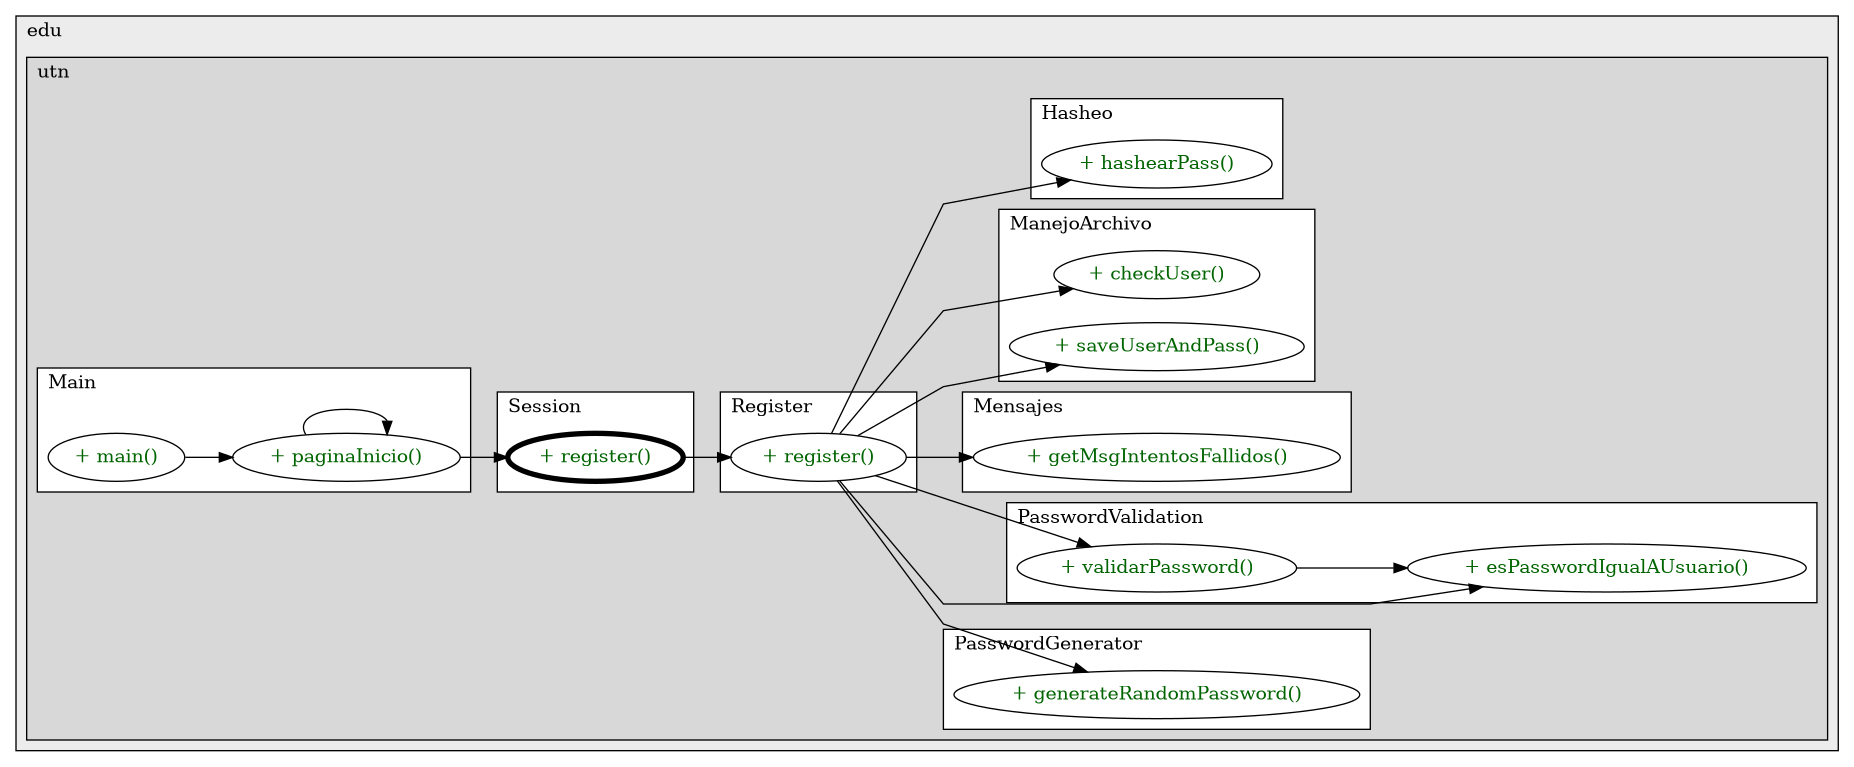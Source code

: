 @startuml

/' diagram meta data start
config=CallConfiguration;
{
  "rootMethod": "ar.edu.utn.frba.dds.Validador.Session#register()",
  "projectClassification": {
    "searchMode": "OpenProject", // OpenProject, AllProjects
    "includedProjects": "",
    "pathEndKeywords": "*.impl",
    "isClientPath": "",
    "isClientName": "",
    "isTestPath": "",
    "isTestName": "",
    "isMappingPath": "",
    "isMappingName": "",
    "isDataAccessPath": "",
    "isDataAccessName": "",
    "isDataStructurePath": "",
    "isDataStructureName": "",
    "isInterfaceStructuresPath": "",
    "isInterfaceStructuresName": "",
    "isEntryPointPath": "",
    "isEntryPointName": "",
    "treatFinalFieldsAsMandatory": false
  },
  "graphRestriction": {
    "classPackageExcludeFilter": "",
    "classPackageIncludeFilter": "",
    "classNameExcludeFilter": "",
    "classNameIncludeFilter": "",
    "methodNameExcludeFilter": "",
    "methodNameIncludeFilter": "",
    "removeByInheritance": "", // inheritance/annotation based filtering is done in a second step
    "removeByAnnotation": "",
    "removeByClassPackage": "", // cleanup the graph after inheritance/annotation based filtering is done
    "removeByClassName": "",
    "cutMappings": false,
    "cutEnum": true,
    "cutTests": true,
    "cutClient": true,
    "cutDataAccess": true,
    "cutInterfaceStructures": true,
    "cutDataStructures": true,
    "cutGetterAndSetter": true,
    "cutConstructors": true
  },
  "graphTraversal": {
    "forwardDepth": 3,
    "backwardDepth": 3,
    "classPackageExcludeFilter": "",
    "classPackageIncludeFilter": "",
    "classNameExcludeFilter": "",
    "classNameIncludeFilter": "",
    "methodNameExcludeFilter": "",
    "methodNameIncludeFilter": "",
    "hideMappings": false,
    "hideDataStructures": false,
    "hidePrivateMethods": true,
    "hideInterfaceCalls": true, // indirection: implementation -> interface (is hidden) -> implementation
    "onlyShowApplicationEntryPoints": false, // root node is included
    "useMethodCallsForStructureDiagram": "ForwardOnly" // ForwardOnly, BothDirections, No
  },
  "details": {
    "aggregation": "GroupByClass", // ByClass, GroupByClass, None
    "showMethodParametersTypes": false,
    "showMethodParametersNames": false,
    "showMethodReturnType": false,
    "showPackageLevels": 2,
    "showCallOrder": false,
    "edgeMode": "MethodsOnly", // TypesOnly, MethodsOnly, TypesAndMethods, MethodsAndDirectTypeUsage
    "showDetailedClassStructure": false
  },
  "rootClass": "ar.edu.utn.frba.dds.Validador.Session",
  "extensionCallbackMethod": "" // qualified.class.name#methodName - signature: public static String method(String)
}
diagram meta data end '/



digraph g {
    rankdir="LR"
    splines=polyline
    

'nodes 
subgraph cluster_100278 { 
   	label=edu
	labeljust=l
	fillcolor="#ececec"
	style=filled
   
   subgraph cluster_1878955145 { 
   	label=utn
	labeljust=l
	fillcolor="#d8d8d8"
	style=filled
   
   subgraph cluster_1020759165 { 
   	label=PasswordGenerator
	labeljust=l
	fillcolor=white
	style=filled
   
   PasswordGenerator1930737625XXXgenerateRandomPassword104431[
	label="+ generateRandomPassword()"
	style=filled
	fillcolor=white
	tooltip="PasswordGenerator

null"
	fontcolor=darkgreen
];
} 

subgraph cluster_1337061873 { 
   	label=Main
	labeljust=l
	fillcolor=white
	style=filled
   
   Main539222008XXXmain1859653459[
	label="+ main()"
	style=filled
	fillcolor=white
	tooltip="Main

null"
	fontcolor=darkgreen
];

Main539222008XXXpaginaInicio0[
	label="+ paginaInicio()"
	style=filled
	fillcolor=white
	tooltip="Main

null"
	fontcolor=darkgreen
];
} 

subgraph cluster_1928034871 { 
   	label=PasswordValidation
	labeljust=l
	fillcolor=white
	style=filled
   
   PasswordValidation1930737625XXXesPasswordIgualAUsuario2013066710[
	label="+ esPasswordIgualAUsuario()"
	style=filled
	fillcolor=white
	tooltip="PasswordValidation

null"
	fontcolor=darkgreen
];

PasswordValidation1930737625XXXvalidarPassword2013066710[
	label="+ validarPassword()"
	style=filled
	fillcolor=white
	tooltip="PasswordValidation

null"
	fontcolor=darkgreen
];
} 

subgraph cluster_2080358090 { 
   	label=Mensajes
	labeljust=l
	fillcolor=white
	style=filled
   
   Mensajes539222008XXXgetMsgIntentosFallidos672261858[
	label="+ getMsgIntentosFallidos()"
	style=filled
	fillcolor=white
	tooltip="Mensajes

null"
	fontcolor=darkgreen
];
} 

subgraph cluster_270504576 { 
   	label=Session
	labeljust=l
	fillcolor=white
	style=filled
   
   Session539222008XXXregister0[
	label="+ register()"
	style=filled
	fillcolor=white
	tooltip="Session

null"
	penwidth=4
	fontcolor=darkgreen
];
} 

subgraph cluster_325827142 { 
   	label=ManejoArchivo
	labeljust=l
	fillcolor=white
	style=filled
   
   ManejoArchivo539222008XXXcheckUser1808118735[
	label="+ checkUser()"
	style=filled
	fillcolor=white
	tooltip="ManejoArchivo

null"
	fontcolor=darkgreen
];

ManejoArchivo539222008XXXsaveUserAndPass2013066710[
	label="+ saveUserAndPass()"
	style=filled
	fillcolor=white
	tooltip="ManejoArchivo

null"
	fontcolor=darkgreen
];
} 

subgraph cluster_728985288 { 
   	label=Register
	labeljust=l
	fillcolor=white
	style=filled
   
   Register1930737625XXXregister0[
	label="+ register()"
	style=filled
	fillcolor=white
	tooltip="Register

null"
	fontcolor=darkgreen
];
} 

subgraph cluster_864088818 { 
   	label=Hasheo
	labeljust=l
	fillcolor=white
	style=filled
   
   Hasheo539222008XXXhashearPass1808118735[
	label="+ hashearPass()"
	style=filled
	fillcolor=white
	tooltip="Hasheo

null"
	fontcolor=darkgreen
];
} 
} 
} 

'edges    
Main539222008XXXmain1859653459 -> Main539222008XXXpaginaInicio0;
Main539222008XXXpaginaInicio0 -> Main539222008XXXpaginaInicio0;
Main539222008XXXpaginaInicio0 -> Session539222008XXXregister0;
PasswordValidation1930737625XXXvalidarPassword2013066710 -> PasswordValidation1930737625XXXesPasswordIgualAUsuario2013066710;
Register1930737625XXXregister0 -> Hasheo539222008XXXhashearPass1808118735;
Register1930737625XXXregister0 -> ManejoArchivo539222008XXXcheckUser1808118735;
Register1930737625XXXregister0 -> ManejoArchivo539222008XXXsaveUserAndPass2013066710;
Register1930737625XXXregister0 -> Mensajes539222008XXXgetMsgIntentosFallidos672261858;
Register1930737625XXXregister0 -> PasswordGenerator1930737625XXXgenerateRandomPassword104431;
Register1930737625XXXregister0 -> PasswordValidation1930737625XXXesPasswordIgualAUsuario2013066710;
Register1930737625XXXregister0 -> PasswordValidation1930737625XXXvalidarPassword2013066710;
Session539222008XXXregister0 -> Register1930737625XXXregister0;
    
}
@enduml